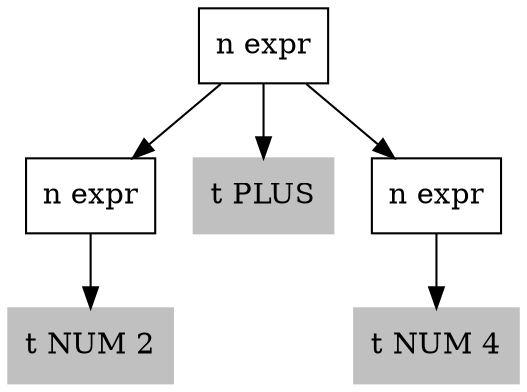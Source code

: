 digraph g
{
	1 [label="n expr",shape=box]
1 -> 3
1 -> 4
1 -> 5
	3 [label="n expr",shape=box]
	4 [label="t PLUS",shape=box,style=filled,color=gray]
	5 [label="n expr",shape=box]
	7 [label="t NUM 2",shape=box,style=filled,color=gray]
3 -> 7
	9 [label="t NUM 4",shape=box,style=filled,color=gray]
5 -> 9
}
